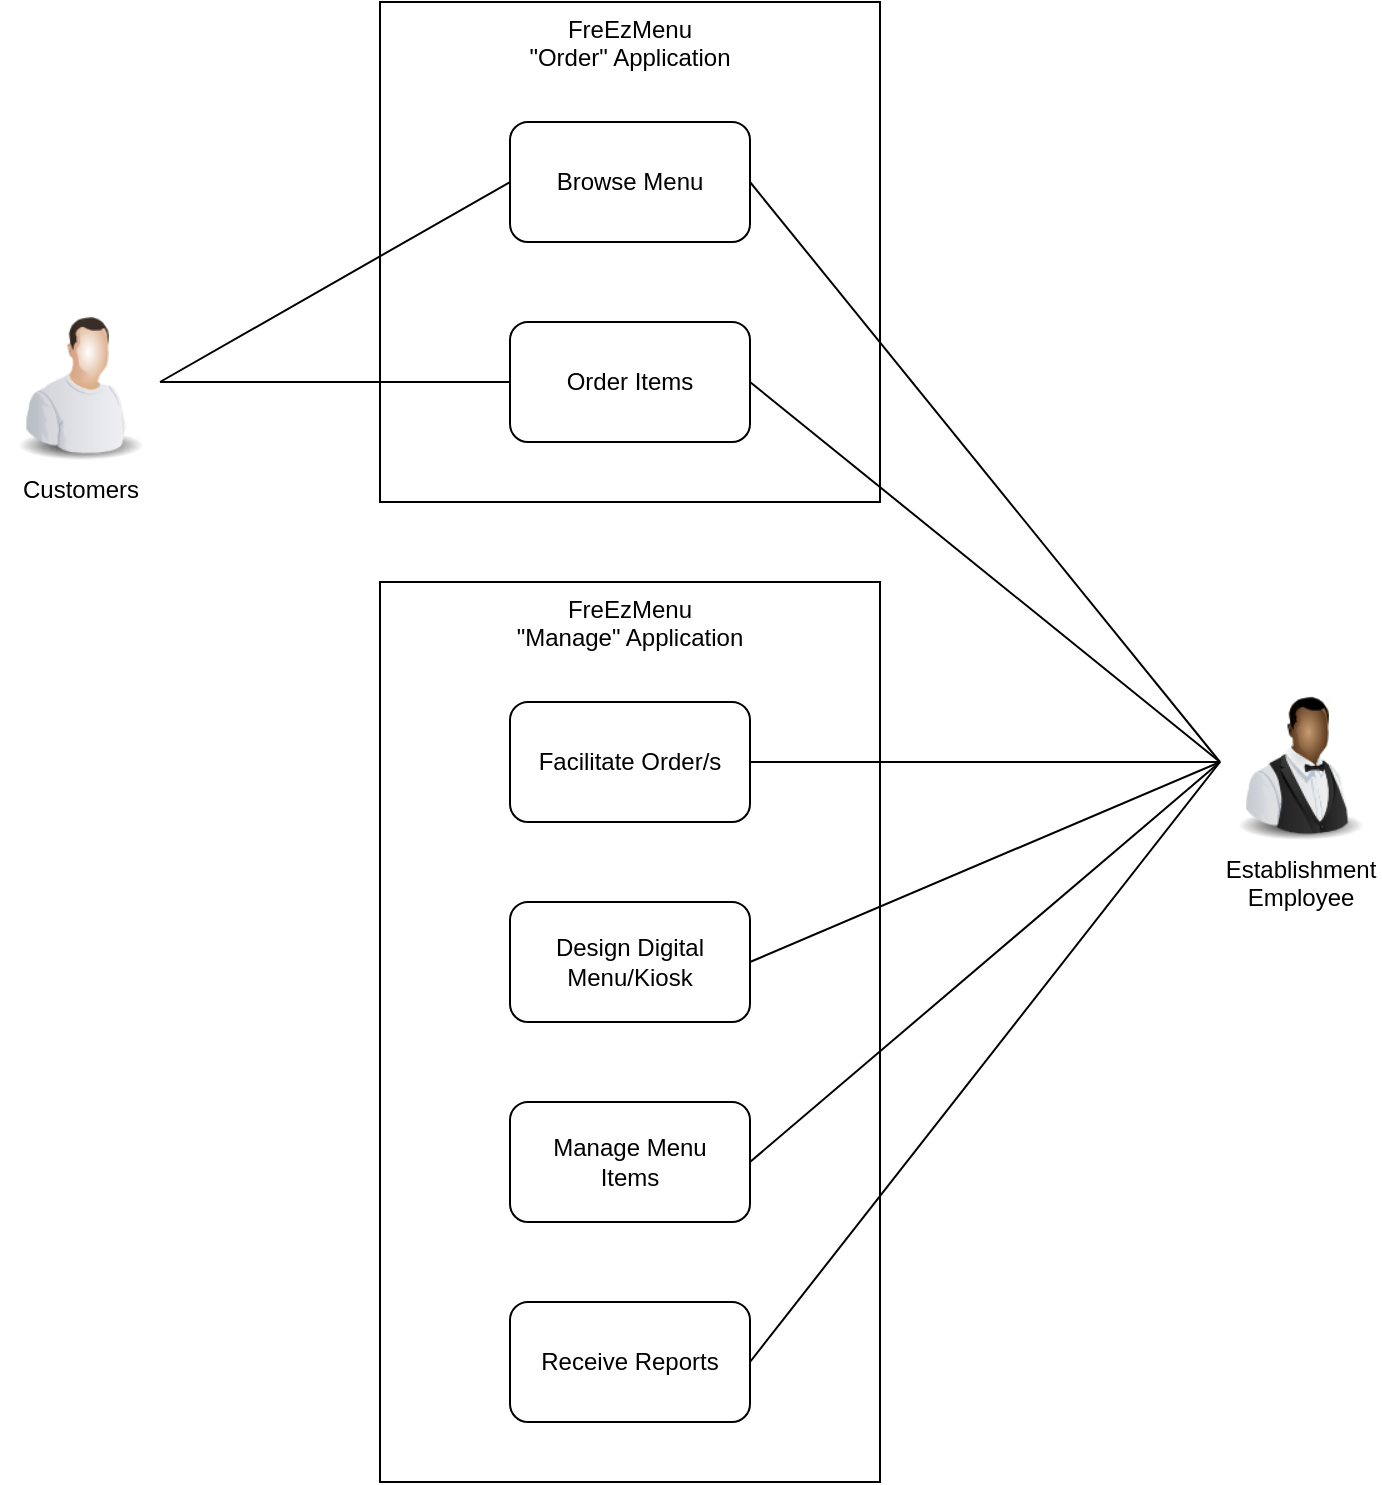 <mxfile>
    <diagram id="qMtUGsVnKdG3g3yI9nkh" name="Page-1">
        <mxGraphModel dx="832" dy="939" grid="1" gridSize="10" guides="1" tooltips="1" connect="1" arrows="1" fold="1" page="1" pageScale="1" pageWidth="850" pageHeight="1100" math="0" shadow="0">
            <root>
                <mxCell id="0"/>
                <mxCell id="1" parent="0"/>
                <mxCell id="33" value="FreEzMenu &lt;br&gt;&quot;Manage&quot; Application" style="rounded=0;whiteSpace=wrap;html=1;verticalAlign=top;" vertex="1" parent="1">
                    <mxGeometry x="290" y="350" width="250" height="450" as="geometry"/>
                </mxCell>
                <mxCell id="2" value="Customers" style="image;html=1;image=img/lib/clip_art/people/Worker_Man_128x128.png" parent="1" vertex="1">
                    <mxGeometry x="100" y="210" width="80" height="80" as="geometry"/>
                </mxCell>
                <mxCell id="4" value="FreEzMenu &lt;br&gt;&quot;Order&quot; Application" style="rounded=0;whiteSpace=wrap;html=1;verticalAlign=top;" parent="1" vertex="1">
                    <mxGeometry x="290" y="60" width="250" height="250" as="geometry"/>
                </mxCell>
                <mxCell id="5" value="Browse Menu" style="rounded=1;whiteSpace=wrap;html=1;" parent="1" vertex="1">
                    <mxGeometry x="355" y="120" width="120" height="60" as="geometry"/>
                </mxCell>
                <mxCell id="7" value="Order Items" style="rounded=1;whiteSpace=wrap;html=1;" parent="1" vertex="1">
                    <mxGeometry x="355" y="220" width="120" height="60" as="geometry"/>
                </mxCell>
                <mxCell id="8" value="" style="endArrow=none;html=1;exitX=1;exitY=0.5;exitDx=0;exitDy=0;entryX=0;entryY=0.5;entryDx=0;entryDy=0;endFill=0;" parent="1" source="2" target="5" edge="1">
                    <mxGeometry width="50" height="50" relative="1" as="geometry">
                        <mxPoint x="260" y="280" as="sourcePoint"/>
                        <mxPoint x="310" y="230" as="targetPoint"/>
                    </mxGeometry>
                </mxCell>
                <mxCell id="9" value="" style="endArrow=none;html=1;exitX=1;exitY=0.5;exitDx=0;exitDy=0;entryX=0;entryY=0.5;entryDx=0;entryDy=0;endFill=0;" parent="1" source="2" target="7" edge="1">
                    <mxGeometry width="50" height="50" relative="1" as="geometry">
                        <mxPoint x="180" y="210" as="sourcePoint"/>
                        <mxPoint x="355" y="190" as="targetPoint"/>
                    </mxGeometry>
                </mxCell>
                <mxCell id="37" style="edgeStyle=none;html=1;endArrow=none;endFill=0;" edge="1" parent="1" source="11" target="19">
                    <mxGeometry relative="1" as="geometry"/>
                </mxCell>
                <mxCell id="38" style="edgeStyle=none;html=1;exitX=0;exitY=0.5;exitDx=0;exitDy=0;entryX=1;entryY=0.5;entryDx=0;entryDy=0;endArrow=none;endFill=0;" edge="1" parent="1" source="11" target="16">
                    <mxGeometry relative="1" as="geometry"/>
                </mxCell>
                <mxCell id="39" style="edgeStyle=none;html=1;exitX=0;exitY=0.5;exitDx=0;exitDy=0;entryX=1;entryY=0.5;entryDx=0;entryDy=0;endArrow=none;endFill=0;" edge="1" parent="1" source="11" target="15">
                    <mxGeometry relative="1" as="geometry"/>
                </mxCell>
                <mxCell id="40" style="edgeStyle=none;html=1;exitX=0;exitY=0.5;exitDx=0;exitDy=0;entryX=1;entryY=0.5;entryDx=0;entryDy=0;endArrow=none;endFill=0;" edge="1" parent="1" source="11" target="34">
                    <mxGeometry relative="1" as="geometry"/>
                </mxCell>
                <mxCell id="41" style="edgeStyle=none;html=1;exitX=0;exitY=0.5;exitDx=0;exitDy=0;entryX=1;entryY=0.5;entryDx=0;entryDy=0;endArrow=none;endFill=0;" edge="1" parent="1" source="11" target="7">
                    <mxGeometry relative="1" as="geometry"/>
                </mxCell>
                <mxCell id="42" style="edgeStyle=none;html=1;entryX=1;entryY=0.5;entryDx=0;entryDy=0;endArrow=none;endFill=0;exitX=0;exitY=0.5;exitDx=0;exitDy=0;" edge="1" parent="1" source="11" target="5">
                    <mxGeometry relative="1" as="geometry"/>
                </mxCell>
                <mxCell id="11" value="Establishment&lt;br&gt;Employee" style="image;html=1;image=img/lib/clip_art/people/Waiter_Black_128x128.png" parent="1" vertex="1">
                    <mxGeometry x="710" y="400" width="80" height="80" as="geometry"/>
                </mxCell>
                <mxCell id="15" value="Manage Menu &lt;br&gt;Items" style="rounded=1;whiteSpace=wrap;html=1;" parent="1" vertex="1">
                    <mxGeometry x="355" y="610" width="120" height="60" as="geometry"/>
                </mxCell>
                <mxCell id="16" value="Design Digital Menu/Kiosk" style="rounded=1;whiteSpace=wrap;html=1;" parent="1" vertex="1">
                    <mxGeometry x="355" y="510" width="120" height="60" as="geometry"/>
                </mxCell>
                <mxCell id="19" value="Facilitate Order/s" style="rounded=1;whiteSpace=wrap;html=1;" parent="1" vertex="1">
                    <mxGeometry x="355" y="410" width="120" height="60" as="geometry"/>
                </mxCell>
                <mxCell id="34" value="Receive Reports" style="rounded=1;whiteSpace=wrap;html=1;" vertex="1" parent="1">
                    <mxGeometry x="355" y="710" width="120" height="60" as="geometry"/>
                </mxCell>
            </root>
        </mxGraphModel>
    </diagram>
</mxfile>